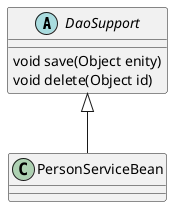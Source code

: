 @startuml

abstract class DaoSupport {
void save(Object enity)
void delete(Object id)
}
class PersonServiceBean{
}
DaoSupport <|-- PersonServiceBean
@enduml